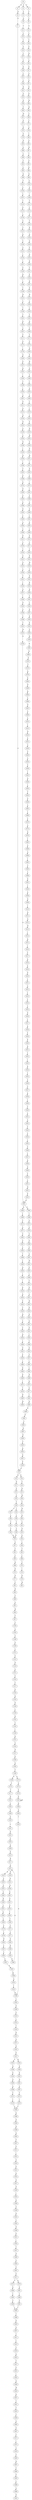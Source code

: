 strict digraph  {
	S0 -> S1 [ label = K ];
	S0 -> S2 [ label = S ];
	S0 -> S3 [ label = P ];
	S1 -> S4 [ label = D ];
	S2 -> S5 [ label = S ];
	S3 -> S6 [ label = Y ];
	S4 -> S7 [ label = E ];
	S5 -> S8 [ label = G ];
	S6 -> S9 [ label = T ];
	S7 -> S10 [ label = P ];
	S8 -> S11 [ label = V ];
	S9 -> S12 [ label = G ];
	S10 -> S13 [ label = K ];
	S10 -> S14 [ label = Q ];
	S11 -> S15 [ label = V ];
	S12 -> S16 [ label = V ];
	S13 -> S17 [ label = N ];
	S14 -> S18 [ label = V ];
	S15 -> S19 [ label = V ];
	S16 -> S20 [ label = P ];
	S17 -> S21 [ label = F ];
	S18 -> S22 [ label = D ];
	S19 -> S23 [ label = G ];
	S20 -> S24 [ label = E ];
	S21 -> S25 [ label = C ];
	S22 -> S26 [ label = M ];
	S23 -> S27 [ label = Y ];
	S24 -> S28 [ label = H ];
	S25 -> S29 [ label = Y ];
	S26 -> S30 [ label = S ];
	S27 -> S31 [ label = S ];
	S28 -> S32 [ label = A ];
	S29 -> S33 [ label = T ];
	S29 -> S34 [ label = I ];
	S30 -> S35 [ label = H ];
	S31 -> S36 [ label = K ];
	S32 -> S37 [ label = K ];
	S33 -> S38 [ label = L ];
	S34 -> S39 [ label = L ];
	S35 -> S40 [ label = R ];
	S36 -> S41 [ label = L ];
	S37 -> S42 [ label = A ];
	S38 -> S43 [ label = C ];
	S39 -> S44 [ label = C ];
	S40 -> S45 [ label = A ];
	S41 -> S46 [ label = L ];
	S42 -> S47 [ label = G ];
	S43 -> S48 [ label = C ];
	S44 -> S49 [ label = C ];
	S45 -> S50 [ label = D ];
	S46 -> S51 [ label = H ];
	S47 -> S52 [ label = R ];
	S48 -> S53 [ label = K ];
	S49 -> S53 [ label = K ];
	S50 -> S54 [ label = E ];
	S51 -> S55 [ label = G ];
	S52 -> S56 [ label = K ];
	S53 -> S57 [ label = G ];
	S54 -> S58 [ label = L ];
	S55 -> S59 [ label = D ];
	S56 -> S60 [ label = M ];
	S57 -> S61 [ label = C ];
	S58 -> S62 [ label = V ];
	S59 -> S63 [ label = F ];
	S60 -> S64 [ label = M ];
	S61 -> S65 [ label = Y ];
	S62 -> S66 [ label = I ];
	S63 -> S67 [ label = M ];
	S64 -> S68 [ label = A ];
	S65 -> S69 [ label = H ];
	S66 -> S70 [ label = T ];
	S67 -> S71 [ label = E ];
	S68 -> S72 [ label = T ];
	S69 -> S73 [ label = R ];
	S70 -> S74 [ label = I ];
	S71 -> S75 [ label = K ];
	S72 -> S76 [ label = A ];
	S73 -> S77 [ label = D ];
	S74 -> S78 [ label = R ];
	S75 -> S79 [ label = E ];
	S76 -> S80 [ label = L ];
	S77 -> S81 [ label = F ];
	S78 -> S82 [ label = M ];
	S79 -> S83 [ label = N ];
	S80 -> S84 [ label = G ];
	S81 -> S85 [ label = H ];
	S83 -> S86 [ label = A ];
	S84 -> S87 [ label = M ];
	S85 -> S88 [ label = S ];
	S86 -> S89 [ label = A ];
	S87 -> S90 [ label = Y ];
	S88 -> S91 [ label = A ];
	S89 -> S92 [ label = V ];
	S90 -> S93 [ label = G ];
	S91 -> S94 [ label = M ];
	S92 -> S95 [ label = L ];
	S93 -> S96 [ label = R ];
	S94 -> S97 [ label = F ];
	S95 -> S98 [ label = R ];
	S96 -> S99 [ label = H ];
	S97 -> S100 [ label = V ];
	S98 -> S101 [ label = F ];
	S99 -> S102 [ label = S ];
	S100 -> S103 [ label = G ];
	S101 -> S104 [ label = V ];
	S102 -> S105 [ label = A ];
	S103 -> S106 [ label = A ];
	S104 -> S107 [ label = S ];
	S105 -> S108 [ label = I ];
	S106 -> S109 [ label = G ];
	S107 -> S110 [ label = V ];
	S108 -> S111 [ label = Y ];
	S109 -> S112 [ label = C ];
	S110 -> S113 [ label = P ];
	S111 -> S114 [ label = L ];
	S112 -> S115 [ label = E ];
	S113 -> S116 [ label = L ];
	S114 -> S117 [ label = A ];
	S115 -> S118 [ label = D ];
	S116 -> S119 [ label = G ];
	S117 -> S120 [ label = T ];
	S118 -> S121 [ label = S ];
	S119 -> S122 [ label = T ];
	S120 -> S123 [ label = R ];
	S121 -> S124 [ label = P ];
	S122 -> S125 [ label = K ];
	S123 -> S126 [ label = Q ];
	S124 -> S127 [ label = C ];
	S125 -> S128 [ label = S ];
	S126 -> S129 [ label = Q ];
	S127 -> S130 [ label = E ];
	S128 -> S131 [ label = A ];
	S129 -> S132 [ label = F ];
	S130 -> S133 [ label = R ];
	S131 -> S134 [ label = I ];
	S132 -> S135 [ label = N ];
	S133 -> S136 [ label = R ];
	S134 -> S137 [ label = L ];
	S135 -> S138 [ label = R ];
	S136 -> S139 [ label = L ];
	S137 -> S140 [ label = E ];
	S138 -> S141 [ label = V ];
	S139 -> S142 [ label = R ];
	S140 -> S143 [ label = R ];
	S141 -> S144 [ label = P ];
	S142 -> S145 [ label = S ];
	S143 -> S146 [ label = L ];
	S144 -> S147 [ label = R ];
	S145 -> S148 [ label = I ];
	S146 -> S149 [ label = Y ];
	S147 -> S150 [ label = D ];
	S148 -> S151 [ label = K ];
	S149 -> S152 [ label = H ];
	S150 -> S153 [ label = W ];
	S151 -> S154 [ label = G ];
	S152 -> S155 [ label = V ];
	S153 -> S156 [ label = S ];
	S154 -> S157 [ label = N ];
	S155 -> S158 [ label = T ];
	S156 -> S159 [ label = L ];
	S157 -> S160 [ label = E ];
	S158 -> S161 [ label = T ];
	S159 -> S162 [ label = Y ];
	S160 -> S163 [ label = D ];
	S161 -> S164 [ label = K ];
	S162 -> S165 [ label = Q ];
	S163 -> S166 [ label = V ];
	S164 -> S167 [ label = S ];
	S165 -> S168 [ label = S ];
	S166 -> S169 [ label = K ];
	S166 -> S170 [ label = X ];
	S167 -> S171 [ label = P ];
	S168 -> S172 [ label = V ];
	S169 -> S173 [ label = Y ];
	S170 -> S174 [ label = X ];
	S171 -> S175 [ label = E ];
	S172 -> S176 [ label = V ];
	S173 -> S177 [ label = Y ];
	S174 -> S178 [ label = X ];
	S175 -> S179 [ label = I ];
	S176 -> S180 [ label = N ];
	S177 -> S181 [ label = K ];
	S178 -> S182 [ label = X ];
	S179 -> S183 [ label = Q ];
	S180 -> S184 [ label = E ];
	S181 -> S185 [ label = L ];
	S182 -> S186 [ label = K ];
	S182 -> S182 [ label = X ];
	S183 -> S187 [ label = E ];
	S184 -> S188 [ label = H ];
	S185 -> S189 [ label = V ];
	S186 -> S190 [ label = Q ];
	S187 -> S191 [ label = R ];
	S188 -> S192 [ label = G ];
	S189 -> S193 [ label = A ];
	S190 -> S194 [ label = I ];
	S191 -> S195 [ label = I ];
	S192 -> S196 [ label = S ];
	S193 -> S197 [ label = L ];
	S194 -> S198 [ label = N ];
	S195 -> S199 [ label = Y ];
	S196 -> S200 [ label = I ];
	S197 -> S201 [ label = K ];
	S198 -> S202 [ label = Y ];
	S199 -> S203 [ label = I ];
	S200 -> S204 [ label = A ];
	S201 -> S205 [ label = V ];
	S202 -> S206 [ label = D ];
	S203 -> S207 [ label = A ];
	S204 -> S208 [ label = A ];
	S205 -> S209 [ label = K ];
	S206 -> S210 [ label = S ];
	S207 -> S211 [ label = D ];
	S208 -> S212 [ label = L ];
	S209 -> S213 [ label = K ];
	S210 -> S214 [ label = L ];
	S211 -> S215 [ label = G ];
	S212 -> S216 [ label = I ];
	S213 -> S217 [ label = R ];
	S214 -> S218 [ label = T ];
	S215 -> S219 [ label = N ];
	S216 -> S220 [ label = L ];
	S217 -> S221 [ label = K ];
	S218 -> S222 [ label = R ];
	S219 -> S223 [ label = H ];
	S220 -> S224 [ label = E ];
	S221 -> S225 [ label = K ];
	S221 -> S226 [ label = H ];
	S222 -> S227 [ label = G ];
	S223 -> S228 [ label = A ];
	S224 -> S229 [ label = N ];
	S225 -> S230 [ label = A ];
	S226 -> S231 [ label = K ];
	S227 -> S232 [ label = D ];
	S228 -> S233 [ label = C ];
	S229 -> S234 [ label = W ];
	S230 -> S235 [ label = G ];
	S231 -> S236 [ label = N ];
	S232 -> S237 [ label = E ];
	S233 -> S238 [ label = H ];
	S234 -> S239 [ label = G ];
	S235 -> S240 [ label = G ];
	S236 -> S241 [ label = K ];
	S237 -> S242 [ label = L ];
	S237 -> S243 [ label = W ];
	S238 -> S244 [ label = I ];
	S239 -> S245 [ label = D ];
	S240 -> S246 [ label = R ];
	S241 -> S247 [ label = K ];
	S242 -> S248 [ label = Q ];
	S243 -> S249 [ label = Q ];
	S244 -> S250 [ label = N ];
	S245 -> S251 [ label = W ];
	S246 -> S252 [ label = L ];
	S247 -> S253 [ label = P ];
	S248 -> S254 [ label = K ];
	S249 -> S255 [ label = K ];
	S250 -> S256 [ label = L ];
	S251 -> S257 [ label = L ];
	S252 -> S258 [ label = R ];
	S253 -> S259 [ label = T ];
	S254 -> S260 [ label = G ];
	S255 -> S261 [ label = D ];
	S256 -> S262 [ label = V ];
	S257 -> S263 [ label = D ];
	S258 -> S264 [ label = L ];
	S259 -> S265 [ label = T ];
	S260 -> S266 [ label = A ];
	S261 -> S267 [ label = A ];
	S262 -> S268 [ label = P ];
	S263 -> S269 [ label = L ];
	S264 -> S270 [ label = V ];
	S265 -> S271 [ label = Y ];
	S266 -> S272 [ label = F ];
	S267 -> S273 [ label = F ];
	S268 -> S274 [ label = K ];
	S269 -> S275 [ label = I ];
	S270 -> S276 [ label = L ];
	S271 -> S277 [ label = S ];
	S272 -> S278 [ label = I ];
	S273 -> S279 [ label = I ];
	S274 -> S280 [ label = D ];
	S275 -> S281 [ label = I ];
	S276 -> S282 [ label = H ];
	S277 -> S283 [ label = K ];
	S278 -> S284 [ label = L ];
	S279 -> S284 [ label = L ];
	S280 -> S285 [ label = S ];
	S281 -> S286 [ label = T ];
	S282 -> S287 [ label = L ];
	S283 -> S288 [ label = K ];
	S284 -> S289 [ label = R ];
	S285 -> S290 [ label = E ];
	S286 -> S291 [ label = S ];
	S287 -> S292 [ label = T ];
	S288 -> S293 [ label = K ];
	S289 -> S294 [ label = Q ];
	S290 -> S295 [ label = R ];
	S291 -> S296 [ label = G ];
	S292 -> S297 [ label = S ];
	S293 -> S298 [ label = R ];
	S294 -> S299 [ label = Q ];
	S295 -> S300 [ label = L ];
	S296 -> S301 [ label = I ];
	S297 -> S302 [ label = E ];
	S298 -> S221 [ label = K ];
	S299 -> S303 [ label = D ];
	S300 -> S304 [ label = A ];
	S301 -> S305 [ label = E ];
	S302 -> S306 [ label = K ];
	S303 -> S307 [ label = P ];
	S304 -> S308 [ label = S ];
	S305 -> S309 [ label = L ];
	S306 -> S310 [ label = Q ];
	S307 -> S311 [ label = P ];
	S308 -> S312 [ label = K ];
	S309 -> S313 [ label = G ];
	S310 -> S314 [ label = I ];
	S311 -> S315 [ label = I ];
	S312 -> S316 [ label = V ];
	S313 -> S317 [ label = Y ];
	S314 -> S198 [ label = N ];
	S315 -> S318 [ label = G ];
	S316 -> S319 [ label = T ];
	S317 -> S320 [ label = Y ];
	S318 -> S321 [ label = E ];
	S319 -> S322 [ label = A ];
	S320 -> S323 [ label = D ];
	S321 -> S324 [ label = K ];
	S322 -> S325 [ label = G ];
	S323 -> S326 [ label = M ];
	S324 -> S327 [ label = D ];
	S325 -> S328 [ label = S ];
	S326 -> S329 [ label = T ];
	S327 -> S330 [ label = Q ];
	S328 -> S331 [ label = T ];
	S329 -> S332 [ label = N ];
	S330 -> S333 [ label = I ];
	S331 -> S334 [ label = I ];
	S332 -> S335 [ label = R ];
	S333 -> S336 [ label = K ];
	S334 -> S337 [ label = G ];
	S335 -> S338 [ label = D ];
	S336 -> S339 [ label = A ];
	S337 -> S340 [ label = I ];
	S338 -> S341 [ label = F ];
	S339 -> S342 [ label = K ];
	S340 -> S343 [ label = D ];
	S341 -> S344 [ label = L ];
	S342 -> S345 [ label = V ];
	S343 -> S346 [ label = S ];
	S344 -> S347 [ label = E ];
	S345 -> S348 [ label = N ];
	S346 -> S349 [ label = C ];
	S347 -> S350 [ label = R ];
	S348 -> S351 [ label = E ];
	S349 -> S352 [ label = V ];
	S350 -> S353 [ label = K ];
	S351 -> S354 [ label = I ];
	S352 -> S355 [ label = W ];
	S353 -> S356 [ label = S ];
	S354 -> S357 [ label = T ];
	S355 -> S358 [ label = D ];
	S356 -> S359 [ label = M ];
	S357 -> S360 [ label = D ];
	S358 -> S361 [ label = D ];
	S359 -> S362 [ label = K ];
	S360 -> S363 [ label = S ];
	S361 -> S364 [ label = Q ];
	S361 -> S365 [ label = N ];
	S362 -> S366 [ label = N ];
	S363 -> S367 [ label = P ];
	S364 -> S368 [ label = L ];
	S365 -> S369 [ label = L ];
	S366 -> S370 [ label = N ];
	S367 -> S371 [ label = E ];
	S368 -> S372 [ label = T ];
	S369 -> S373 [ label = A ];
	S370 -> S374 [ label = T ];
	S371 -> S375 [ label = V ];
	S371 -> S376 [ label = G ];
	S372 -> S377 [ label = A ];
	S373 -> S378 [ label = A ];
	S374 -> S379 [ label = K ];
	S375 -> S380 [ label = E ];
	S376 -> S381 [ label = E ];
	S377 -> S382 [ label = G ];
	S378 -> S383 [ label = G ];
	S379 -> S384 [ label = K ];
	S380 -> S385 [ label = L ];
	S381 -> S386 [ label = L ];
	S382 -> S387 [ label = A ];
	S383 -> S388 [ label = G ];
	S384 -> S389 [ label = N ];
	S385 -> S390 [ label = T ];
	S386 -> S391 [ label = T ];
	S387 -> S392 [ label = Y ];
	S388 -> S393 [ label = F ];
	S389 -> S394 [ label = R ];
	S390 -> S395 [ label = I ];
	S391 -> S395 [ label = I ];
	S392 -> S396 [ label = T ];
	S393 -> S397 [ label = K ];
	S394 -> S398 [ label = S ];
	S395 -> S399 [ label = T ];
	S396 -> S400 [ label = L ];
	S397 -> S401 [ label = M ];
	S398 -> S402 [ label = N ];
	S399 -> S403 [ label = K ];
	S400 -> S404 [ label = Q ];
	S401 -> S405 [ label = E ];
	S402 -> S406 [ label = V ];
	S403 -> S407 [ label = G ];
	S404 -> S408 [ label = L ];
	S405 -> S409 [ label = L ];
	S406 -> S410 [ label = S ];
	S407 -> S411 [ label = T ];
	S408 -> S412 [ label = I ];
	S409 -> S413 [ label = F ];
	S410 -> S414 [ label = L ];
	S411 -> S415 [ label = L ];
	S412 -> S416 [ label = K ];
	S413 -> S417 [ label = K ];
	S414 -> S418 [ label = N ];
	S415 -> S419 [ label = T ];
	S416 -> S420 [ label = D ];
	S417 -> S421 [ label = G ];
	S418 -> S422 [ label = F ];
	S419 -> S423 [ label = K ];
	S420 -> S424 [ label = E ];
	S421 -> S425 [ label = M ];
	S422 -> S426 [ label = A ];
	S423 -> S427 [ label = V ];
	S424 -> S428 [ label = V ];
	S425 -> S429 [ label = R ];
	S426 -> S430 [ label = S ];
	S427 -> S431 [ label = F ];
	S428 -> S432 [ label = H ];
	S429 -> S433 [ label = K ];
	S430 -> S434 [ label = V ];
	S431 -> S435 [ label = I ];
	S432 -> S436 [ label = S ];
	S433 -> S437 [ label = D ];
	S434 -> S438 [ label = P ];
	S435 -> S439 [ label = Q ];
	S436 -> S440 [ label = S ];
	S437 -> S441 [ label = D ];
	S438 -> S442 [ label = I ];
	S439 -> S443 [ label = M ];
	S440 -> S444 [ label = N ];
	S441 -> S445 [ label = I ];
	S442 -> S446 [ label = G ];
	S443 -> S447 [ label = K ];
	S444 -> S448 [ label = L ];
	S445 -> S449 [ label = T ];
	S446 -> S450 [ label = L ];
	S447 -> S451 [ label = T ];
	S448 -> S452 [ label = Q ];
	S449 -> S453 [ label = Q ];
	S450 -> S454 [ label = T ];
	S451 -> S455 [ label = T ];
	S452 -> S456 [ label = F ];
	S453 -> S457 [ label = V ];
	S454 -> S458 [ label = S ];
	S455 -> S459 [ label = T ];
	S456 -> S460 [ label = L ];
	S457 -> S461 [ label = L ];
	S458 -> S462 [ label = S ];
	S459 -> S463 [ label = G ];
	S460 -> S464 [ label = R ];
	S461 -> S465 [ label = L ];
	S462 -> S466 [ label = L ];
	S463 -> S467 [ label = G ];
	S464 -> S468 [ label = D ];
	S465 -> S469 [ label = N ];
	S466 -> S470 [ label = L ];
	S467 -> S471 [ label = C ];
	S468 -> S472 [ label = I ];
	S469 -> S473 [ label = K ];
	S470 -> S474 [ label = S ];
	S471 -> S475 [ label = I ];
	S472 -> S476 [ label = T ];
	S473 -> S477 [ label = E ];
	S474 -> S478 [ label = R ];
	S475 -> S479 [ label = A ];
	S476 -> S480 [ label = H ];
	S477 -> S481 [ label = I ];
	S478 -> S482 [ label = I ];
	S479 -> S483 [ label = S ];
	S480 -> S484 [ label = W ];
	S481 -> S485 [ label = Q ];
	S482 -> S486 [ label = S ];
	S483 -> S487 [ label = R ];
	S485 -> S488 [ label = D ];
	S486 -> S489 [ label = G ];
	S487 -> S490 [ label = F ];
	S488 -> S491 [ label = K ];
	S489 -> S492 [ label = I ];
	S490 -> S493 [ label = P ];
	S491 -> S494 [ label = L ];
	S492 -> S495 [ label = T ];
	S493 -> S496 [ label = L ];
	S494 -> S497 [ label = D ];
	S495 -> S498 [ label = T ];
	S496 -> S499 [ label = A ];
	S497 -> S500 [ label = R ];
	S498 -> S501 [ label = K ];
	S499 -> S502 [ label = R ];
	S500 -> S503 [ label = V ];
	S501 -> S504 [ label = I ];
	S503 -> S505 [ label = K ];
	S504 -> S506 [ label = P ];
	S505 -> S507 [ label = D ];
	S506 -> S508 [ label = D ];
	S507 -> S509 [ label = E ];
	S508 -> S510 [ label = I ];
	S509 -> S10 [ label = P ];
	S510 -> S511 [ label = D ];
	S511 -> S512 [ label = D ];
	S512 -> S513 [ label = M ];
	S513 -> S514 [ label = I ];
	S514 -> S515 [ label = H ];
	S515 -> S516 [ label = L ];
	S516 -> S517 [ label = T ];
	S517 -> S518 [ label = D ];
	S518 -> S519 [ label = K ];
	S519 -> S520 [ label = N ];
	S520 -> S521 [ label = Y ];
	S521 -> S522 [ label = G ];
	S522 -> S523 [ label = L ];
	S523 -> S524 [ label = Y ];
	S524 -> S525 [ label = V ];
	S525 -> S526 [ label = N ];
	S526 -> S527 [ label = L ];
	S527 -> S528 [ label = K ];
	S528 -> S529 [ label = P ];
	S529 -> S530 [ label = K ];
	S530 -> S531 [ label = D ];
	S531 -> S532 [ label = V ];
	S532 -> S533 [ label = I ];
	S533 -> S534 [ label = K ];
	S534 -> S535 [ label = T ];
	S535 -> S536 [ label = A ];
	S536 -> S537 [ label = C ];
	S537 -> S538 [ label = K ];
	S538 -> S539 [ label = L ];
	S539 -> S540 [ label = V ];
	S540 -> S541 [ label = S ];
	S541 -> S542 [ label = G ];
	S542 -> S543 [ label = S ];
	S543 -> S544 [ label = V ];
	S544 -> S545 [ label = L ];
	S545 -> S546 [ label = G ];
	S546 -> S547 [ label = L ];
	S547 -> S548 [ label = D ];
	S548 -> S549 [ label = Q ];
	S549 -> S550 [ label = V ];
	S550 -> S551 [ label = V ];
	S551 -> S552 [ label = W ];
	S552 -> S553 [ label = D ];
	S553 -> S361 [ label = D ];
}
